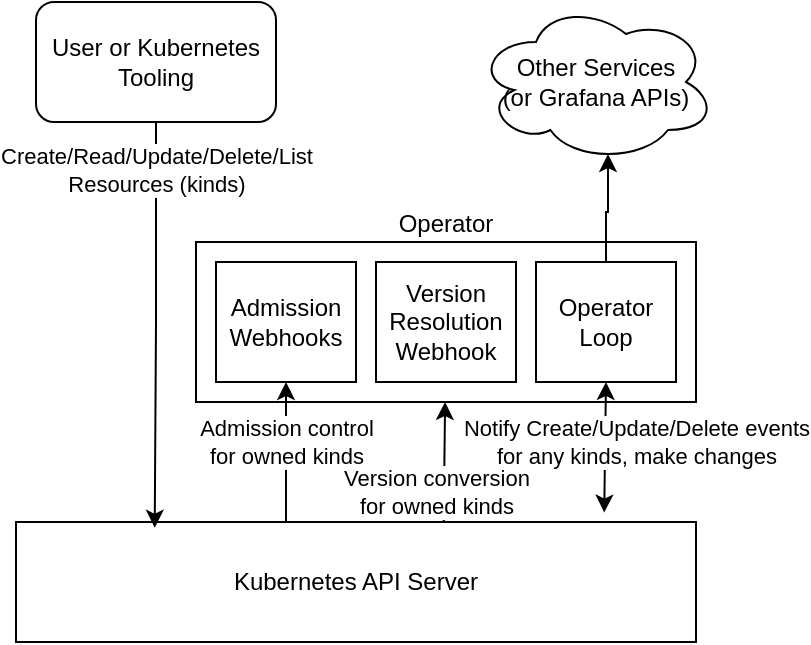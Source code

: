 <mxfile version="21.2.9" type="device">
  <diagram name="Page-1" id="_qVOIC-qQzXSMaZPwBjb">
    <mxGraphModel dx="1166" dy="759" grid="1" gridSize="10" guides="1" tooltips="1" connect="1" arrows="1" fold="1" page="1" pageScale="1" pageWidth="850" pageHeight="1100" math="0" shadow="0">
      <root>
        <mxCell id="0" />
        <mxCell id="1" parent="0" />
        <mxCell id="nUGaBGL7-HPu7o74AodA-2" value="Operator" style="rounded=0;whiteSpace=wrap;html=1;labelPosition=center;verticalLabelPosition=top;align=center;verticalAlign=bottom;" parent="1" vertex="1">
          <mxGeometry x="330" y="180" width="250" height="80" as="geometry" />
        </mxCell>
        <mxCell id="nUGaBGL7-HPu7o74AodA-5" value="Kubernetes API Server" style="rounded=0;whiteSpace=wrap;html=1;" parent="1" vertex="1">
          <mxGeometry x="240" y="320" width="340" height="60" as="geometry" />
        </mxCell>
        <mxCell id="nUGaBGL7-HPu7o74AodA-10" value="&lt;div&gt;Notify Create/Update/Delete events&lt;/div&gt;&lt;div&gt;for any kinds, make changes&lt;br&gt;&lt;/div&gt;" style="endArrow=classic;startArrow=classic;html=1;rounded=0;entryX=0.5;entryY=1;entryDx=0;entryDy=0;exitX=0.865;exitY=-0.079;exitDx=0;exitDy=0;exitPerimeter=0;" parent="1" source="nUGaBGL7-HPu7o74AodA-5" target="nUGaBGL7-HPu7o74AodA-16" edge="1">
          <mxGeometry x="0.087" y="-15" width="50" height="50" relative="1" as="geometry">
            <mxPoint x="410" y="300" as="sourcePoint" />
            <mxPoint x="580" y="390" as="targetPoint" />
            <Array as="points" />
            <mxPoint as="offset" />
          </mxGeometry>
        </mxCell>
        <mxCell id="nUGaBGL7-HPu7o74AodA-12" value="&lt;div&gt;Other Services&lt;/div&gt;&lt;div&gt;(or Grafana APIs)&lt;br&gt;&lt;/div&gt;" style="ellipse;shape=cloud;whiteSpace=wrap;html=1;" parent="1" vertex="1">
          <mxGeometry x="470" y="60" width="120" height="80" as="geometry" />
        </mxCell>
        <mxCell id="nUGaBGL7-HPu7o74AodA-14" value="Admission Webhooks" style="rounded=0;whiteSpace=wrap;html=1;" parent="1" vertex="1">
          <mxGeometry x="340" y="190" width="70" height="60" as="geometry" />
        </mxCell>
        <mxCell id="nUGaBGL7-HPu7o74AodA-15" value="Version Resolution Webhook" style="rounded=0;whiteSpace=wrap;html=1;" parent="1" vertex="1">
          <mxGeometry x="420" y="190" width="70" height="60" as="geometry" />
        </mxCell>
        <mxCell id="nUGaBGL7-HPu7o74AodA-18" style="edgeStyle=orthogonalEdgeStyle;rounded=0;orthogonalLoop=1;jettySize=auto;html=1;exitX=0.5;exitY=0;exitDx=0;exitDy=0;entryX=0.55;entryY=0.95;entryDx=0;entryDy=0;entryPerimeter=0;" parent="1" source="nUGaBGL7-HPu7o74AodA-16" target="nUGaBGL7-HPu7o74AodA-12" edge="1">
          <mxGeometry relative="1" as="geometry" />
        </mxCell>
        <mxCell id="nUGaBGL7-HPu7o74AodA-16" value="Operator Loop" style="rounded=0;whiteSpace=wrap;html=1;" parent="1" vertex="1">
          <mxGeometry x="500" y="190" width="70" height="60" as="geometry" />
        </mxCell>
        <mxCell id="nUGaBGL7-HPu7o74AodA-17" value="&lt;div&gt;Admission control&lt;/div&gt;&lt;div&gt;for owned kinds&lt;br&gt;&lt;/div&gt;" style="endArrow=classic;html=1;rounded=0;entryX=0.5;entryY=1;entryDx=0;entryDy=0;" parent="1" target="nUGaBGL7-HPu7o74AodA-14" edge="1">
          <mxGeometry x="0.143" width="50" height="50" relative="1" as="geometry">
            <mxPoint x="375" y="320" as="sourcePoint" />
            <mxPoint x="420" y="270" as="targetPoint" />
            <mxPoint as="offset" />
          </mxGeometry>
        </mxCell>
        <mxCell id="nUGaBGL7-HPu7o74AodA-20" style="edgeStyle=orthogonalEdgeStyle;rounded=0;orthogonalLoop=1;jettySize=auto;html=1;entryX=0.204;entryY=0.048;entryDx=0;entryDy=0;entryPerimeter=0;" parent="1" source="nUGaBGL7-HPu7o74AodA-19" target="nUGaBGL7-HPu7o74AodA-5" edge="1">
          <mxGeometry relative="1" as="geometry" />
        </mxCell>
        <mxCell id="nUGaBGL7-HPu7o74AodA-21" value="&lt;div&gt;Create/Read/Update/Delete/List&lt;/div&gt;&lt;div&gt;Resources (kinds)&lt;br&gt;&lt;/div&gt;" style="edgeLabel;html=1;align=center;verticalAlign=middle;resizable=0;points=[];" parent="nUGaBGL7-HPu7o74AodA-20" vertex="1" connectable="0">
          <mxGeometry x="-0.77" relative="1" as="geometry">
            <mxPoint as="offset" />
          </mxGeometry>
        </mxCell>
        <mxCell id="nUGaBGL7-HPu7o74AodA-19" value="User or Kubernetes Tooling" style="rounded=1;whiteSpace=wrap;html=1;" parent="1" vertex="1">
          <mxGeometry x="250" y="60" width="120" height="60" as="geometry" />
        </mxCell>
        <mxCell id="tuZybpgw1pK41obiuJkq-1" value="" style="endArrow=classic;html=1;rounded=0;exitX=0.629;exitY=0.001;exitDx=0;exitDy=0;exitPerimeter=0;" edge="1" parent="1" source="nUGaBGL7-HPu7o74AodA-5" target="nUGaBGL7-HPu7o74AodA-2">
          <mxGeometry width="50" height="50" relative="1" as="geometry">
            <mxPoint x="690" y="290" as="sourcePoint" />
            <mxPoint x="740" y="240" as="targetPoint" />
          </mxGeometry>
        </mxCell>
        <mxCell id="tuZybpgw1pK41obiuJkq-2" value="&lt;div&gt;Version conversion&lt;/div&gt;&lt;div&gt;for owned kinds&lt;br&gt;&lt;/div&gt;" style="edgeLabel;html=1;align=center;verticalAlign=middle;resizable=0;points=[];" vertex="1" connectable="0" parent="tuZybpgw1pK41obiuJkq-1">
          <mxGeometry x="-0.491" y="-2" relative="1" as="geometry">
            <mxPoint x="-6" as="offset" />
          </mxGeometry>
        </mxCell>
      </root>
    </mxGraphModel>
  </diagram>
</mxfile>
